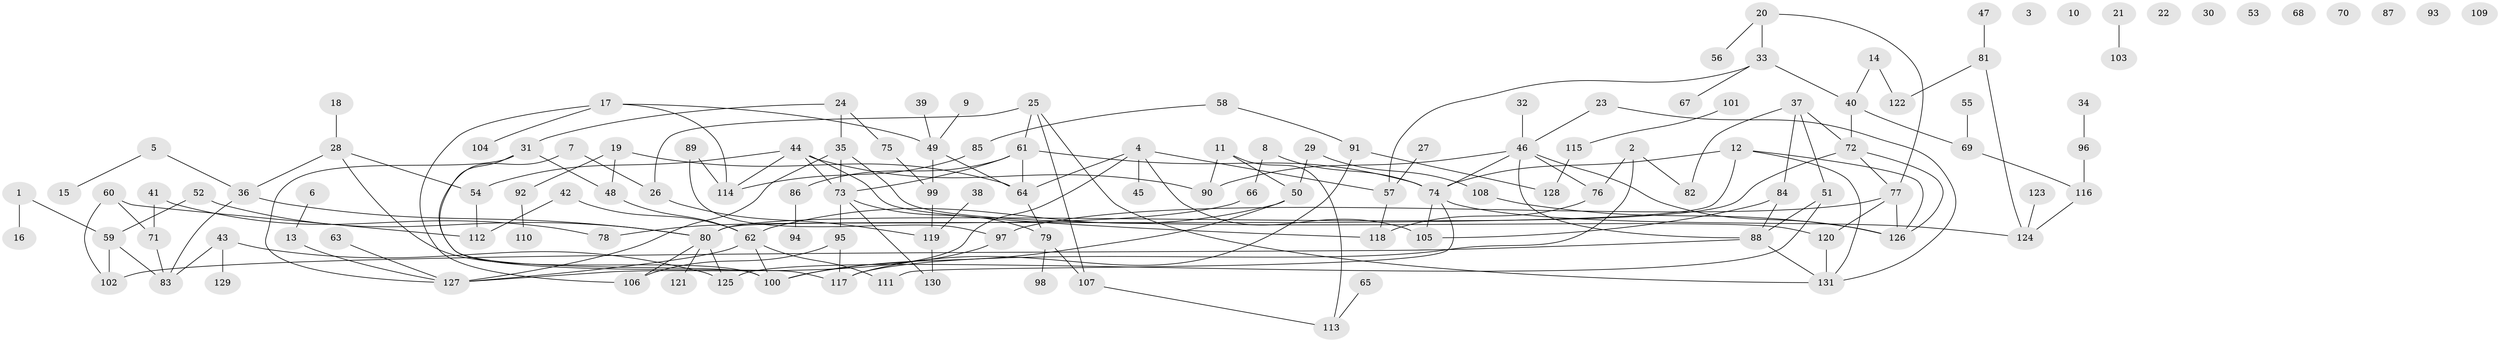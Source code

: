 // Generated by graph-tools (version 1.1) at 2025/33/03/09/25 02:33:52]
// undirected, 131 vertices, 172 edges
graph export_dot {
graph [start="1"]
  node [color=gray90,style=filled];
  1;
  2;
  3;
  4;
  5;
  6;
  7;
  8;
  9;
  10;
  11;
  12;
  13;
  14;
  15;
  16;
  17;
  18;
  19;
  20;
  21;
  22;
  23;
  24;
  25;
  26;
  27;
  28;
  29;
  30;
  31;
  32;
  33;
  34;
  35;
  36;
  37;
  38;
  39;
  40;
  41;
  42;
  43;
  44;
  45;
  46;
  47;
  48;
  49;
  50;
  51;
  52;
  53;
  54;
  55;
  56;
  57;
  58;
  59;
  60;
  61;
  62;
  63;
  64;
  65;
  66;
  67;
  68;
  69;
  70;
  71;
  72;
  73;
  74;
  75;
  76;
  77;
  78;
  79;
  80;
  81;
  82;
  83;
  84;
  85;
  86;
  87;
  88;
  89;
  90;
  91;
  92;
  93;
  94;
  95;
  96;
  97;
  98;
  99;
  100;
  101;
  102;
  103;
  104;
  105;
  106;
  107;
  108;
  109;
  110;
  111;
  112;
  113;
  114;
  115;
  116;
  117;
  118;
  119;
  120;
  121;
  122;
  123;
  124;
  125;
  126;
  127;
  128;
  129;
  130;
  131;
  1 -- 16;
  1 -- 59;
  2 -- 76;
  2 -- 82;
  2 -- 117;
  4 -- 45;
  4 -- 57;
  4 -- 64;
  4 -- 105;
  4 -- 127;
  5 -- 15;
  5 -- 36;
  6 -- 13;
  7 -- 26;
  7 -- 100;
  8 -- 66;
  8 -- 74;
  9 -- 49;
  11 -- 50;
  11 -- 90;
  11 -- 113;
  12 -- 74;
  12 -- 80;
  12 -- 126;
  12 -- 131;
  13 -- 127;
  14 -- 40;
  14 -- 122;
  17 -- 49;
  17 -- 104;
  17 -- 106;
  17 -- 114;
  18 -- 28;
  19 -- 48;
  19 -- 64;
  19 -- 92;
  20 -- 33;
  20 -- 56;
  20 -- 77;
  21 -- 103;
  23 -- 46;
  23 -- 131;
  24 -- 31;
  24 -- 35;
  24 -- 75;
  25 -- 26;
  25 -- 61;
  25 -- 107;
  25 -- 131;
  26 -- 119;
  27 -- 57;
  28 -- 36;
  28 -- 54;
  28 -- 100;
  29 -- 50;
  29 -- 108;
  31 -- 48;
  31 -- 117;
  31 -- 127;
  32 -- 46;
  33 -- 40;
  33 -- 57;
  33 -- 67;
  34 -- 96;
  35 -- 73;
  35 -- 120;
  35 -- 127;
  36 -- 80;
  36 -- 83;
  37 -- 51;
  37 -- 72;
  37 -- 82;
  37 -- 84;
  38 -- 119;
  39 -- 49;
  40 -- 69;
  40 -- 72;
  41 -- 71;
  41 -- 78;
  42 -- 62;
  42 -- 112;
  43 -- 83;
  43 -- 125;
  43 -- 129;
  44 -- 54;
  44 -- 73;
  44 -- 90;
  44 -- 114;
  44 -- 118;
  46 -- 74;
  46 -- 76;
  46 -- 88;
  46 -- 90;
  46 -- 126;
  47 -- 81;
  48 -- 62;
  49 -- 64;
  49 -- 99;
  50 -- 62;
  50 -- 100;
  51 -- 88;
  51 -- 125;
  52 -- 59;
  52 -- 80;
  54 -- 112;
  55 -- 69;
  57 -- 118;
  58 -- 85;
  58 -- 91;
  59 -- 83;
  59 -- 102;
  60 -- 71;
  60 -- 102;
  60 -- 112;
  61 -- 64;
  61 -- 73;
  61 -- 74;
  61 -- 86;
  62 -- 100;
  62 -- 111;
  62 -- 127;
  63 -- 127;
  64 -- 79;
  65 -- 113;
  66 -- 78;
  69 -- 116;
  71 -- 83;
  72 -- 77;
  72 -- 80;
  72 -- 126;
  73 -- 79;
  73 -- 95;
  73 -- 130;
  74 -- 105;
  74 -- 111;
  74 -- 124;
  75 -- 99;
  76 -- 118;
  77 -- 97;
  77 -- 120;
  77 -- 126;
  79 -- 98;
  79 -- 107;
  80 -- 106;
  80 -- 121;
  80 -- 125;
  81 -- 122;
  81 -- 124;
  84 -- 88;
  84 -- 105;
  85 -- 114;
  86 -- 94;
  88 -- 102;
  88 -- 131;
  89 -- 97;
  89 -- 114;
  91 -- 117;
  91 -- 128;
  92 -- 110;
  95 -- 106;
  95 -- 117;
  96 -- 116;
  97 -- 100;
  99 -- 119;
  101 -- 115;
  107 -- 113;
  108 -- 126;
  115 -- 128;
  116 -- 124;
  119 -- 130;
  120 -- 131;
  123 -- 124;
}
